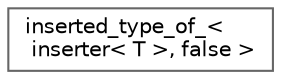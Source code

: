 digraph "Graphical Class Hierarchy"
{
 // LATEX_PDF_SIZE
  bgcolor="transparent";
  edge [fontname=Helvetica,fontsize=10,labelfontname=Helvetica,labelfontsize=10];
  node [fontname=Helvetica,fontsize=10,shape=box,height=0.2,width=0.4];
  rankdir="LR";
  Node0 [id="Node000000",label="inserted_type_of_\<\l inserter\< T \>, false \>",height=0.2,width=0.4,color="grey40", fillcolor="white", style="filled",URL="$structinserted__type__of___3_01inserter_3_01_t_01_4_00_01false_01_4.html",tooltip=" "];
}
